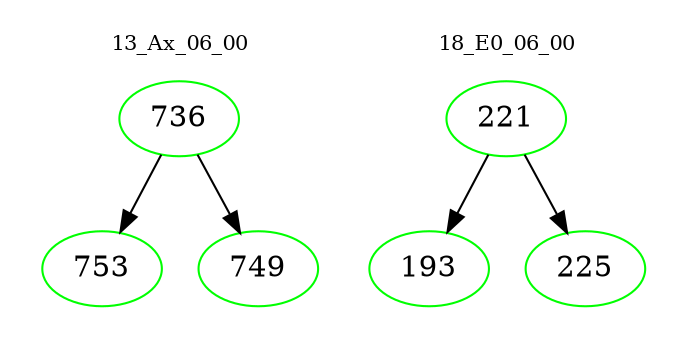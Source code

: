digraph{
subgraph cluster_0 {
color = white
label = "13_Ax_06_00";
fontsize=10;
T0_736 [label="736", color="green"]
T0_736 -> T0_753 [color="black"]
T0_753 [label="753", color="green"]
T0_736 -> T0_749 [color="black"]
T0_749 [label="749", color="green"]
}
subgraph cluster_1 {
color = white
label = "18_E0_06_00";
fontsize=10;
T1_221 [label="221", color="green"]
T1_221 -> T1_193 [color="black"]
T1_193 [label="193", color="green"]
T1_221 -> T1_225 [color="black"]
T1_225 [label="225", color="green"]
}
}
